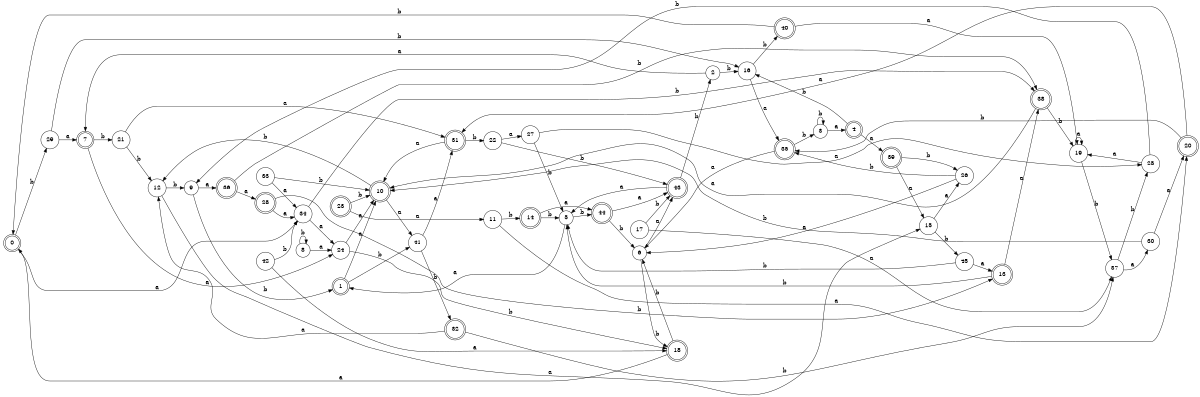 digraph n37_6 {
__start0 [label="" shape="none"];

rankdir=LR;
size="8,5";

s0 [style="rounded,filled", color="black", fillcolor="white" shape="doublecircle", label="0"];
s1 [style="rounded,filled", color="black", fillcolor="white" shape="doublecircle", label="1"];
s2 [style="filled", color="black", fillcolor="white" shape="circle", label="2"];
s3 [style="filled", color="black", fillcolor="white" shape="circle", label="3"];
s4 [style="rounded,filled", color="black", fillcolor="white" shape="doublecircle", label="4"];
s5 [style="filled", color="black", fillcolor="white" shape="circle", label="5"];
s6 [style="filled", color="black", fillcolor="white" shape="circle", label="6"];
s7 [style="rounded,filled", color="black", fillcolor="white" shape="doublecircle", label="7"];
s8 [style="filled", color="black", fillcolor="white" shape="circle", label="8"];
s9 [style="filled", color="black", fillcolor="white" shape="circle", label="9"];
s10 [style="rounded,filled", color="black", fillcolor="white" shape="doublecircle", label="10"];
s11 [style="filled", color="black", fillcolor="white" shape="circle", label="11"];
s12 [style="filled", color="black", fillcolor="white" shape="circle", label="12"];
s13 [style="rounded,filled", color="black", fillcolor="white" shape="doublecircle", label="13"];
s14 [style="rounded,filled", color="black", fillcolor="white" shape="doublecircle", label="14"];
s15 [style="filled", color="black", fillcolor="white" shape="circle", label="15"];
s16 [style="filled", color="black", fillcolor="white" shape="circle", label="16"];
s17 [style="filled", color="black", fillcolor="white" shape="circle", label="17"];
s18 [style="rounded,filled", color="black", fillcolor="white" shape="doublecircle", label="18"];
s19 [style="filled", color="black", fillcolor="white" shape="circle", label="19"];
s20 [style="rounded,filled", color="black", fillcolor="white" shape="doublecircle", label="20"];
s21 [style="filled", color="black", fillcolor="white" shape="circle", label="21"];
s22 [style="filled", color="black", fillcolor="white" shape="circle", label="22"];
s23 [style="rounded,filled", color="black", fillcolor="white" shape="doublecircle", label="23"];
s24 [style="filled", color="black", fillcolor="white" shape="circle", label="24"];
s25 [style="filled", color="black", fillcolor="white" shape="circle", label="25"];
s26 [style="filled", color="black", fillcolor="white" shape="circle", label="26"];
s27 [style="filled", color="black", fillcolor="white" shape="circle", label="27"];
s28 [style="rounded,filled", color="black", fillcolor="white" shape="doublecircle", label="28"];
s29 [style="filled", color="black", fillcolor="white" shape="circle", label="29"];
s30 [style="filled", color="black", fillcolor="white" shape="circle", label="30"];
s31 [style="rounded,filled", color="black", fillcolor="white" shape="doublecircle", label="31"];
s32 [style="rounded,filled", color="black", fillcolor="white" shape="doublecircle", label="32"];
s33 [style="filled", color="black", fillcolor="white" shape="circle", label="33"];
s34 [style="filled", color="black", fillcolor="white" shape="circle", label="34"];
s35 [style="rounded,filled", color="black", fillcolor="white" shape="doublecircle", label="35"];
s36 [style="rounded,filled", color="black", fillcolor="white" shape="doublecircle", label="36"];
s37 [style="filled", color="black", fillcolor="white" shape="circle", label="37"];
s38 [style="rounded,filled", color="black", fillcolor="white" shape="doublecircle", label="38"];
s39 [style="rounded,filled", color="black", fillcolor="white" shape="doublecircle", label="39"];
s40 [style="rounded,filled", color="black", fillcolor="white" shape="doublecircle", label="40"];
s41 [style="filled", color="black", fillcolor="white" shape="circle", label="41"];
s42 [style="filled", color="black", fillcolor="white" shape="circle", label="42"];
s43 [style="rounded,filled", color="black", fillcolor="white" shape="doublecircle", label="43"];
s44 [style="rounded,filled", color="black", fillcolor="white" shape="doublecircle", label="44"];
s45 [style="filled", color="black", fillcolor="white" shape="circle", label="45"];
s0 -> s34 [label="a"];
s0 -> s29 [label="b"];
s1 -> s10 [label="a"];
s1 -> s41 [label="b"];
s2 -> s7 [label="a"];
s2 -> s16 [label="b"];
s3 -> s4 [label="a"];
s3 -> s3 [label="b"];
s4 -> s39 [label="a"];
s4 -> s16 [label="b"];
s5 -> s1 [label="a"];
s5 -> s44 [label="b"];
s6 -> s43 [label="a"];
s6 -> s18 [label="b"];
s7 -> s24 [label="a"];
s7 -> s21 [label="b"];
s8 -> s24 [label="a"];
s8 -> s8 [label="b"];
s9 -> s36 [label="a"];
s9 -> s1 [label="b"];
s10 -> s41 [label="a"];
s10 -> s12 [label="b"];
s11 -> s20 [label="a"];
s11 -> s14 [label="b"];
s12 -> s15 [label="a"];
s12 -> s9 [label="b"];
s13 -> s38 [label="a"];
s13 -> s5 [label="b"];
s14 -> s44 [label="a"];
s14 -> s5 [label="b"];
s15 -> s26 [label="a"];
s15 -> s45 [label="b"];
s16 -> s35 [label="a"];
s16 -> s40 [label="b"];
s17 -> s37 [label="a"];
s17 -> s43 [label="b"];
s18 -> s0 [label="a"];
s18 -> s6 [label="b"];
s19 -> s19 [label="a"];
s19 -> s37 [label="b"];
s20 -> s31 [label="a"];
s20 -> s35 [label="b"];
s21 -> s31 [label="a"];
s21 -> s12 [label="b"];
s22 -> s27 [label="a"];
s22 -> s43 [label="b"];
s23 -> s11 [label="a"];
s23 -> s10 [label="b"];
s24 -> s10 [label="a"];
s24 -> s18 [label="b"];
s25 -> s19 [label="a"];
s25 -> s9 [label="b"];
s26 -> s6 [label="a"];
s26 -> s35 [label="b"];
s27 -> s25 [label="a"];
s27 -> s5 [label="b"];
s28 -> s34 [label="a"];
s28 -> s13 [label="b"];
s29 -> s7 [label="a"];
s29 -> s16 [label="b"];
s30 -> s20 [label="a"];
s30 -> s10 [label="b"];
s31 -> s10 [label="a"];
s31 -> s22 [label="b"];
s32 -> s12 [label="a"];
s32 -> s37 [label="b"];
s33 -> s34 [label="a"];
s33 -> s10 [label="b"];
s34 -> s24 [label="a"];
s34 -> s38 [label="b"];
s35 -> s6 [label="a"];
s35 -> s3 [label="b"];
s36 -> s28 [label="a"];
s36 -> s38 [label="b"];
s37 -> s30 [label="a"];
s37 -> s25 [label="b"];
s38 -> s10 [label="a"];
s38 -> s19 [label="b"];
s39 -> s15 [label="a"];
s39 -> s26 [label="b"];
s40 -> s19 [label="a"];
s40 -> s0 [label="b"];
s41 -> s31 [label="a"];
s41 -> s32 [label="b"];
s42 -> s18 [label="a"];
s42 -> s34 [label="b"];
s43 -> s5 [label="a"];
s43 -> s2 [label="b"];
s44 -> s43 [label="a"];
s44 -> s6 [label="b"];
s45 -> s13 [label="a"];
s45 -> s5 [label="b"];

}